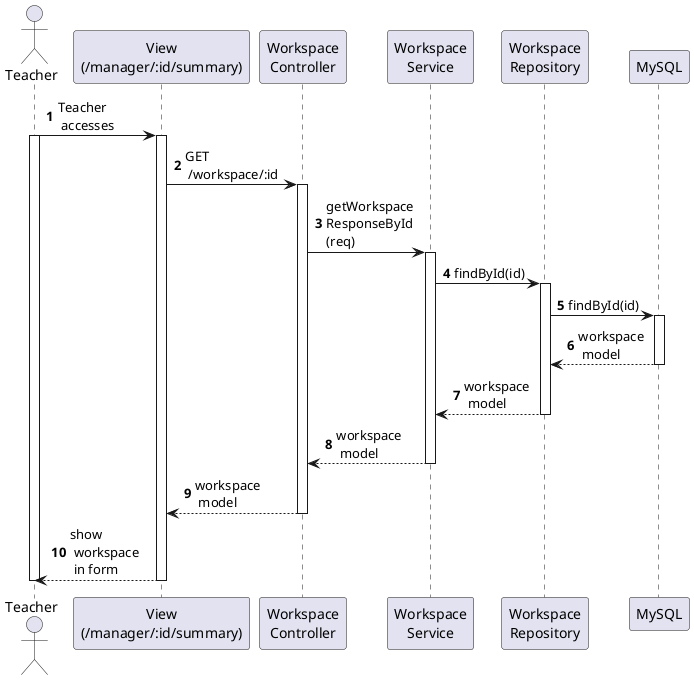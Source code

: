 @startuml
autonumber

actor Teacher as SV
participant "View\n(/manager/:id/summary)" as View
participant "Workspace\nController" as Controller
participant "Workspace\nService" as Service
participant "Workspace\nRepository" as Repo
participant "MySQL" as MySQL

SV -> View : Teacher \n accesses
activate SV

activate View
View -> Controller : GET \n /workspace/:id

activate Controller
Controller -> Service : getWorkspace\nResponseById\n(req)
activate Service
Service -> Repo: findById(id)
activate Repo
Repo -> MySQL: findById(id)
activate MySQL
MySQL --> Repo: workspace \n model
deactivate MySQL
Repo --> Service: workspace \n model
deactivate Repo

Service --> Controller :  workspace \n model
deactivate Service

Controller --> View : workspace \n model
deactivate Controller
View --> SV : show \n workspace \n in form

deactivate View
deactivate SV
@enduml
